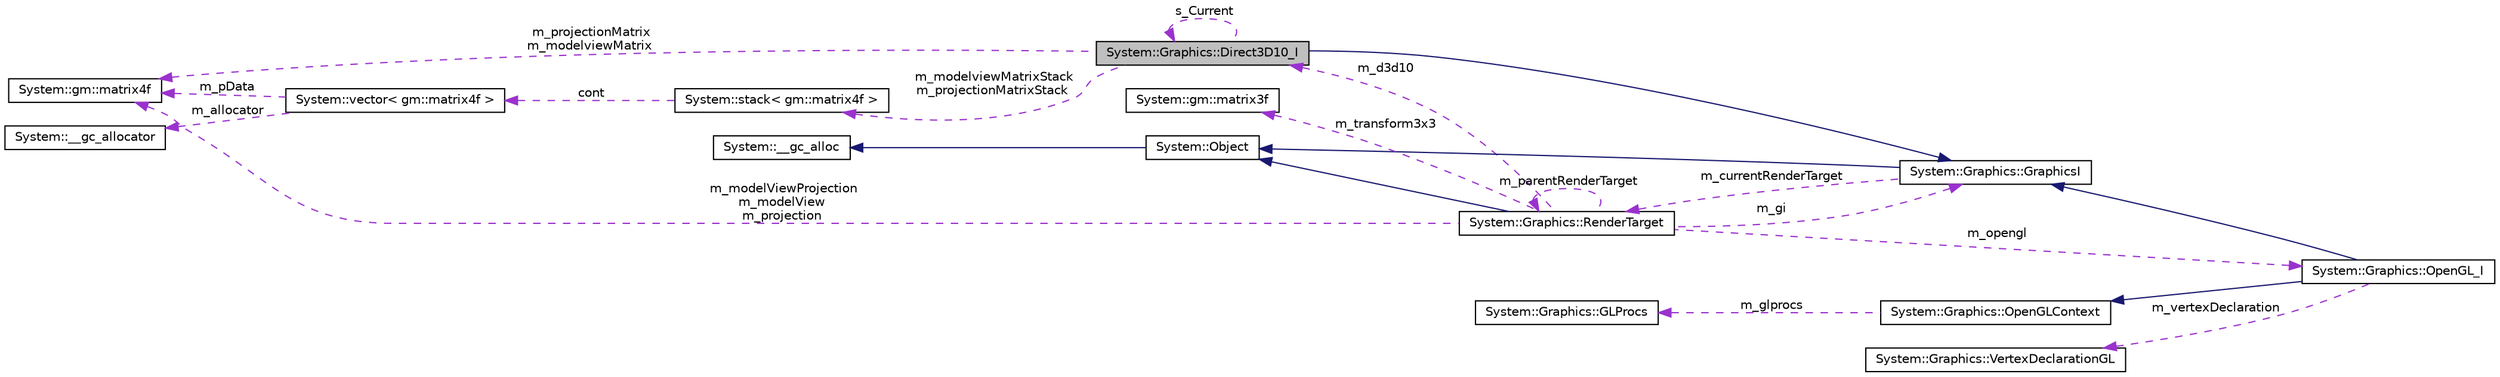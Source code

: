 digraph G
{
  edge [fontname="Helvetica",fontsize="10",labelfontname="Helvetica",labelfontsize="10"];
  node [fontname="Helvetica",fontsize="10",shape=record];
  rankdir="LR";
  Node1 [label="System::Graphics::Direct3D10_I",height=0.2,width=0.4,color="black", fillcolor="grey75", style="filled" fontcolor="black"];
  Node2 -> Node1 [dir="back",color="midnightblue",fontsize="10",style="solid",fontname="Helvetica"];
  Node2 [label="System::Graphics::GraphicsI",height=0.2,width=0.4,color="black", fillcolor="white", style="filled",URL="$class_system_1_1_graphics_1_1_graphics_i.html"];
  Node3 -> Node2 [dir="back",color="midnightblue",fontsize="10",style="solid",fontname="Helvetica"];
  Node3 [label="System::Object",height=0.2,width=0.4,color="black", fillcolor="white", style="filled",URL="$class_system_1_1_object.html"];
  Node4 -> Node3 [dir="back",color="midnightblue",fontsize="10",style="solid",fontname="Helvetica"];
  Node4 [label="System::__gc_alloc",height=0.2,width=0.4,color="black", fillcolor="white", style="filled",URL="$class_system_1_1____gc__alloc.html"];
  Node5 -> Node2 [dir="back",color="darkorchid3",fontsize="10",style="dashed",label=" m_currentRenderTarget" ,fontname="Helvetica"];
  Node5 [label="System::Graphics::RenderTarget",height=0.2,width=0.4,color="black", fillcolor="white", style="filled",URL="$class_system_1_1_graphics_1_1_render_target.html"];
  Node3 -> Node5 [dir="back",color="midnightblue",fontsize="10",style="solid",fontname="Helvetica"];
  Node5 -> Node5 [dir="back",color="darkorchid3",fontsize="10",style="dashed",label=" m_parentRenderTarget" ,fontname="Helvetica"];
  Node6 -> Node5 [dir="back",color="darkorchid3",fontsize="10",style="dashed",label=" m_modelViewProjection\nm_modelView\nm_projection" ,fontname="Helvetica"];
  Node6 [label="System::gm::matrix4f",height=0.2,width=0.4,color="black", fillcolor="white", style="filled",URL="$class_system_1_1gm_1_1matrix4f.html"];
  Node7 -> Node5 [dir="back",color="darkorchid3",fontsize="10",style="dashed",label=" m_transform3x3" ,fontname="Helvetica"];
  Node7 [label="System::gm::matrix3f",height=0.2,width=0.4,color="black", fillcolor="white", style="filled",URL="$class_system_1_1gm_1_1matrix3f.html"];
  Node1 -> Node5 [dir="back",color="darkorchid3",fontsize="10",style="dashed",label=" m_d3d10" ,fontname="Helvetica"];
  Node8 -> Node5 [dir="back",color="darkorchid3",fontsize="10",style="dashed",label=" m_opengl" ,fontname="Helvetica"];
  Node8 [label="System::Graphics::OpenGL_I",height=0.2,width=0.4,color="black", fillcolor="white", style="filled",URL="$class_system_1_1_graphics_1_1_open_g_l___i.html"];
  Node2 -> Node8 [dir="back",color="midnightblue",fontsize="10",style="solid",fontname="Helvetica"];
  Node9 -> Node8 [dir="back",color="midnightblue",fontsize="10",style="solid",fontname="Helvetica"];
  Node9 [label="System::Graphics::OpenGLContext",height=0.2,width=0.4,color="black", fillcolor="white", style="filled",URL="$class_system_1_1_graphics_1_1_open_g_l_context.html"];
  Node10 -> Node9 [dir="back",color="darkorchid3",fontsize="10",style="dashed",label=" m_glprocs" ,fontname="Helvetica"];
  Node10 [label="System::Graphics::GLProcs",height=0.2,width=0.4,color="black", fillcolor="white", style="filled",URL="$struct_system_1_1_graphics_1_1_g_l_procs.html"];
  Node11 -> Node8 [dir="back",color="darkorchid3",fontsize="10",style="dashed",label=" m_vertexDeclaration" ,fontname="Helvetica"];
  Node11 [label="System::Graphics::VertexDeclarationGL",height=0.2,width=0.4,color="black", fillcolor="white", style="filled",URL="$class_system_1_1_graphics_1_1_vertex_declaration_g_l.html"];
  Node2 -> Node5 [dir="back",color="darkorchid3",fontsize="10",style="dashed",label=" m_gi" ,fontname="Helvetica"];
  Node12 -> Node1 [dir="back",color="darkorchid3",fontsize="10",style="dashed",label=" m_modelviewMatrixStack\nm_projectionMatrixStack" ,fontname="Helvetica"];
  Node12 [label="System::stack\< gm::matrix4f \>",height=0.2,width=0.4,color="black", fillcolor="white", style="filled",URL="$class_system_1_1stack.html"];
  Node13 -> Node12 [dir="back",color="darkorchid3",fontsize="10",style="dashed",label=" cont" ,fontname="Helvetica"];
  Node13 [label="System::vector\< gm::matrix4f \>",height=0.2,width=0.4,color="black", fillcolor="white", style="filled",URL="$class_system_1_1vector.html"];
  Node14 -> Node13 [dir="back",color="darkorchid3",fontsize="10",style="dashed",label=" m_allocator" ,fontname="Helvetica"];
  Node14 [label="System::__gc_allocator",height=0.2,width=0.4,color="black", fillcolor="white", style="filled",URL="$class_system_1_1____gc__allocator.html"];
  Node6 -> Node13 [dir="back",color="darkorchid3",fontsize="10",style="dashed",label=" m_pData" ,fontname="Helvetica"];
  Node6 -> Node1 [dir="back",color="darkorchid3",fontsize="10",style="dashed",label=" m_projectionMatrix\nm_modelviewMatrix" ,fontname="Helvetica"];
  Node1 -> Node1 [dir="back",color="darkorchid3",fontsize="10",style="dashed",label=" s_Current" ,fontname="Helvetica"];
}
